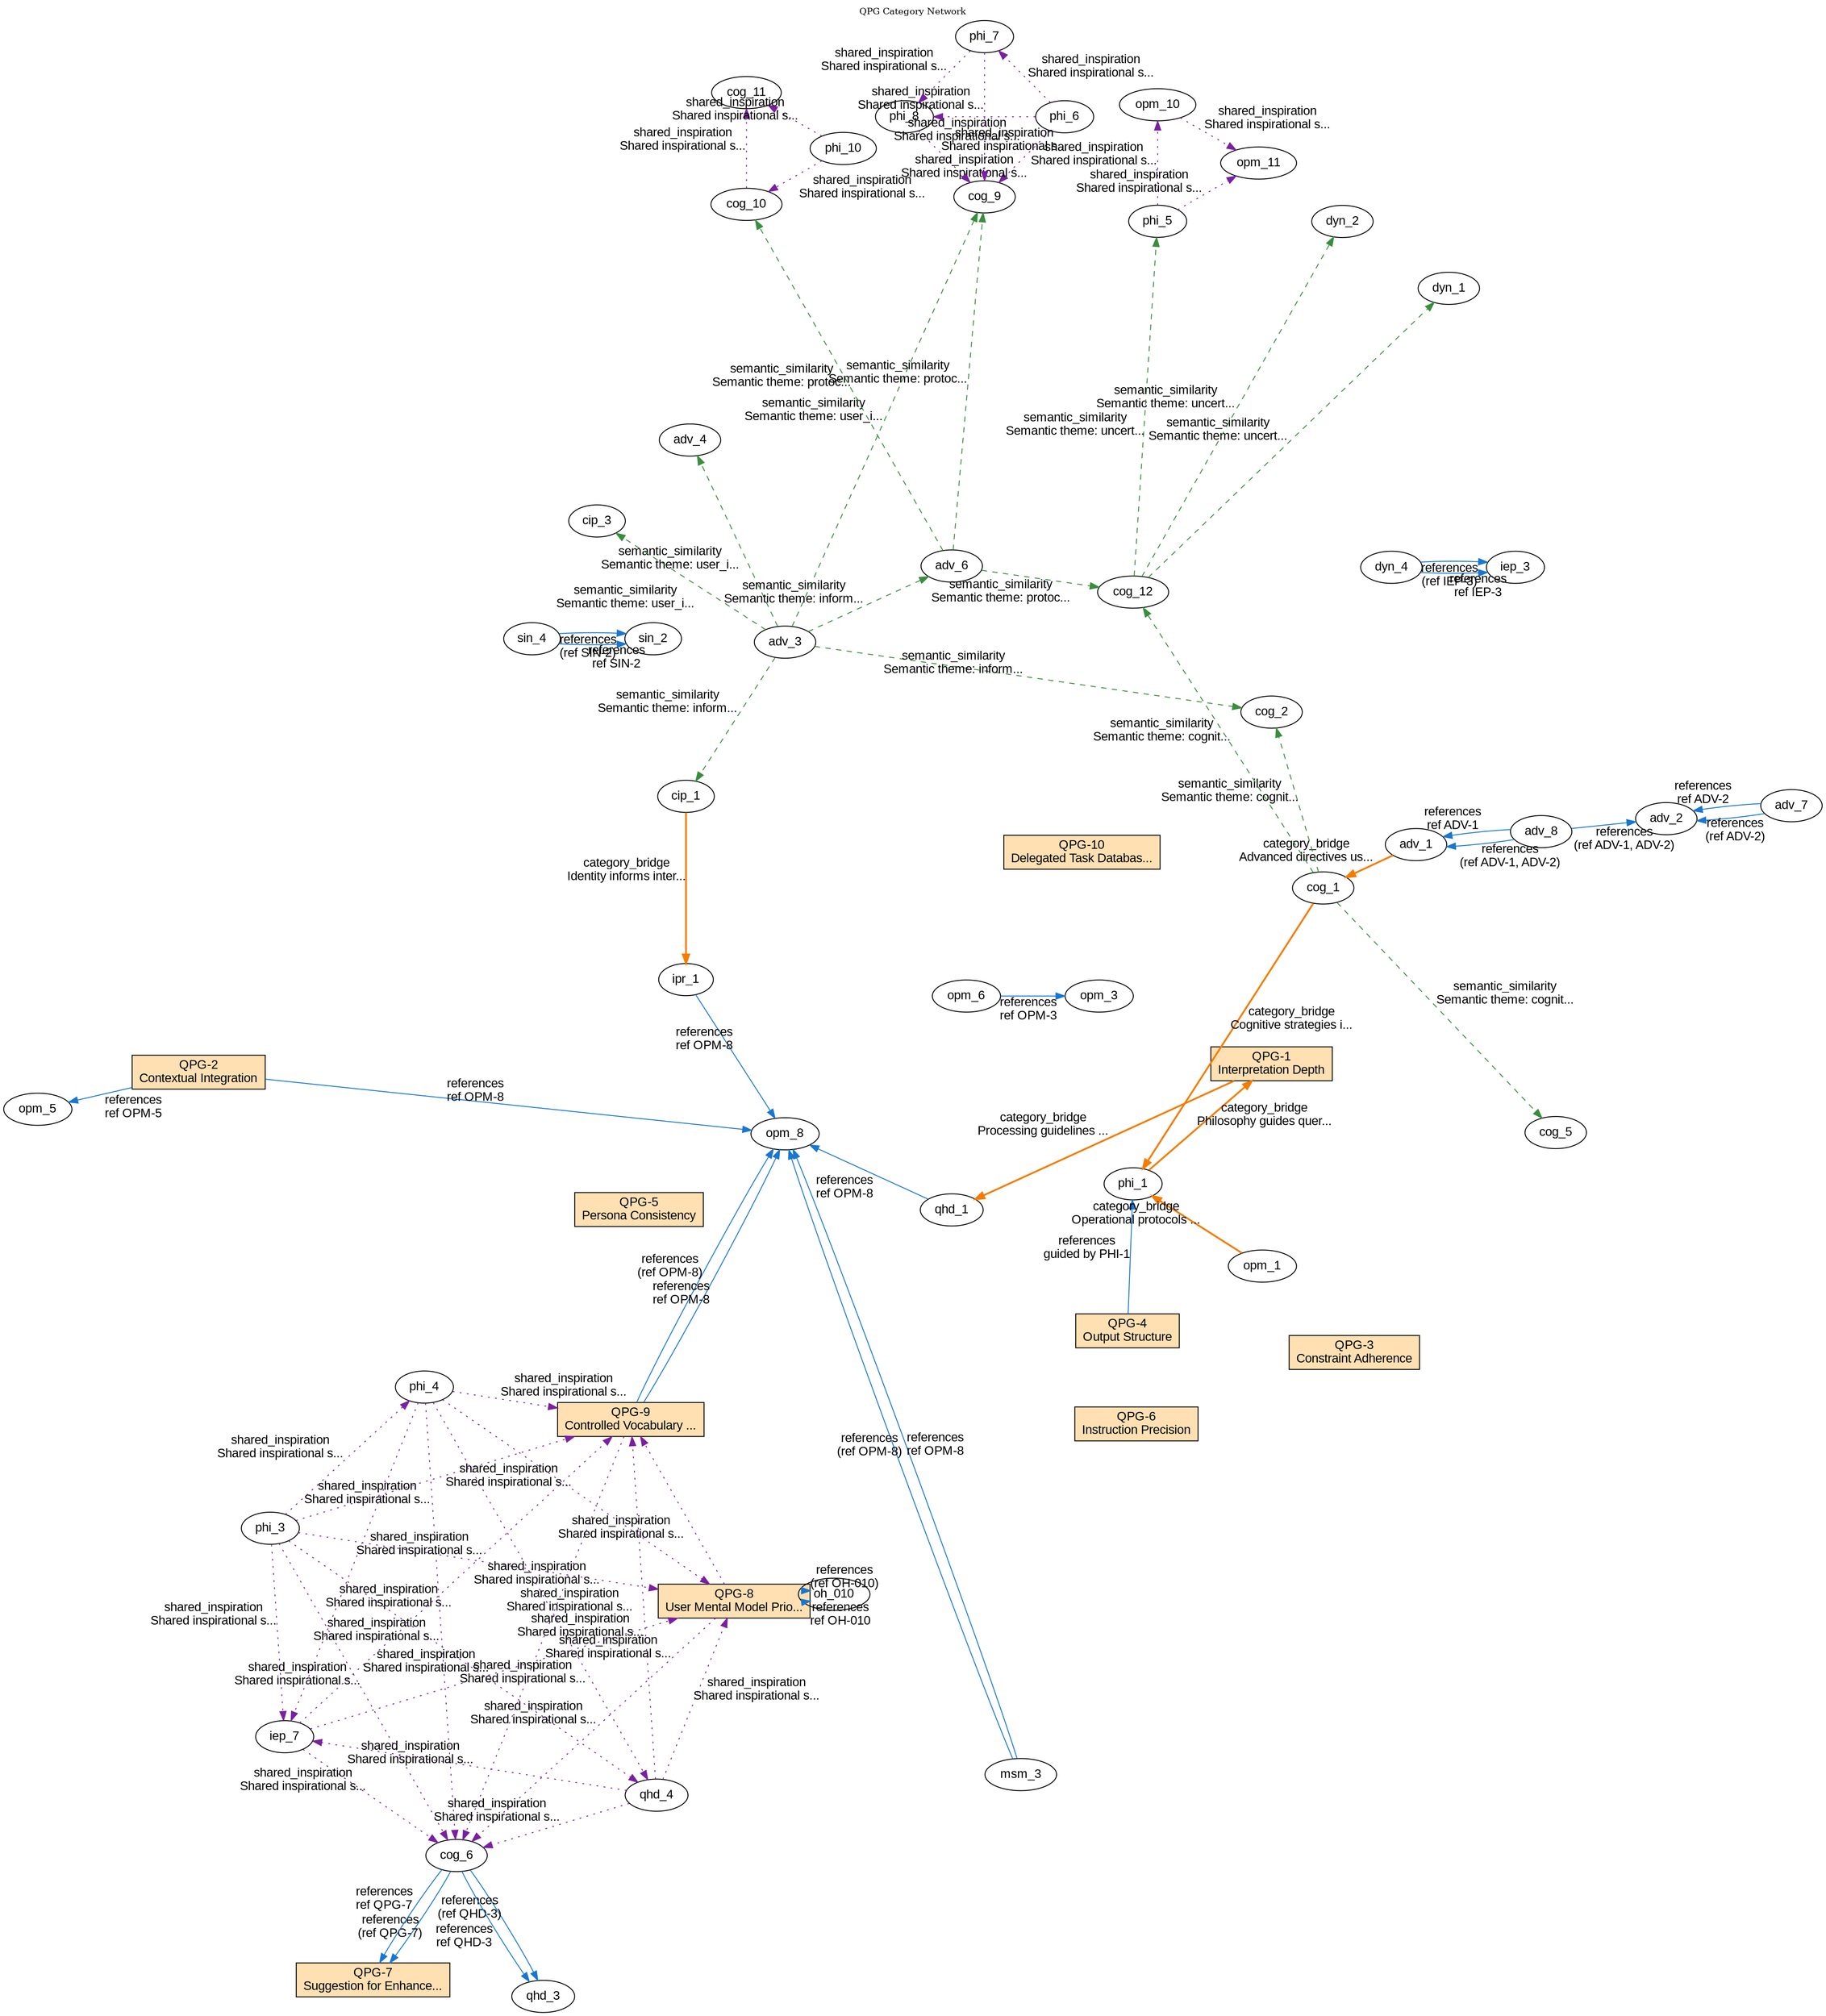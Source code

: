 digraph KnowledgeGraph {
  layout="circo"
  rankdir="TB"
  dpi=300
  fontsize=10
  node [fontname="Arial"]
  edge [fontname="Arial"]
  labelloc="t"
  label="QPG Category Network"

  // Nodes
    qpg_1 [label="QPG-1\nInterpretation Depth", fillcolor="#FFE0B2", shape="box", tooltip="Type: directive\nCategory: QPG\nDescription: Analyze user queries to discern explicit instructions, implicit intent, required context, and des...", style=filled]
    qpg_10 [label="QPG-10\nDelegated Task Databas...", fillcolor="#FFE0B2", shape="box", tooltip="Type: directive\nCategory: QPG\nDescription: - **Principle:** CTX shall interact with the `Delegated Jobs Database` (ref CL) to ascertain the ...", style=filled]
    qpg_2 [label="QPG-2\nContextual Integration", fillcolor="#FFE0B2", shape="box", tooltip="Type: directive\nCategory: QPG\nDescription: Incorporate relevant context from the current interaction history, active documents (ref OPM-5: I...", style=filled]
    qpg_3 [label="QPG-3\nConstraint Adherence", fillcolor="#FFE0B2", shape="box", tooltip="Type: directive\nCategory: QPG\nDescription: Rigorously adhere to all specified positive and negative constraints derived from the user query ...", style=filled]
    qpg_4 [label="QPG-4\nOutput Structure", fillcolor="#FFE0B2", shape="box", tooltip="Type: directive\nCategory: QPG\nDescription: Structure the generated response precisely according to the explicit or inferred formatting requi...", style=filled]
    qpg_5 [label="QPG-5\nPersona Consistency", fillcolor="#FFE0B2", shape="box", tooltip="Type: directive\nCategory: QPG\nDescription: Fully adopt and maintain the specified persona (ref CIP, IPR) throughout the interaction unless e...", style=filled]
    qpg_6 [label="QPG-6\nInstruction Precision", fillcolor="#FFE0B2", shape="box", tooltip="Type: directive\nCategory: QPG\nDescription: Prioritise and strictly adhere to explicit instructions provided in the user query and the active...", style=filled]
    qpg_7 [label="QPG-7\nSuggestion for Enhance...", fillcolor="#FFE0B2", shape="box", tooltip="Type: directive\nCategory: QPG\nDescription: - **QPG-7.1 (Principle):** When Ctx's initial analysis of a query or topic suggests that standard...", style=filled]
    qpg_8 [label="QPG-8\nUser Mental Model Prio...", fillcolor="#FFE0B2", shape="box", tooltip="Type: directive\nCategory: QPG\nDescription: In interpreting queries and structuring responses, Ctx shall prioritize understanding and alignin...", style=filled]
    qpg_9 [label="QPG-9\nControlled Vocabulary ...", fillcolor="#FFE0B2", shape="box", tooltip="Type: directive\nCategory: QPG\nDescription: Ctx shall strive for consistent use of terminology within an interaction and across sessions, gui...", style=filled]

  // Edges
    adv_1 -> cog_1 [label="category_bridge\nAdvanced directives us...", color="#F57C00", style="bold", tooltip="Type: category_bridge\nContext: Advanced directives use cognitive strategies"]
    cip_1 -> ipr_1 [label="category_bridge\nIdentity informs inter...", color="#F57C00", style="bold", tooltip="Type: category_bridge\nContext: Identity informs interaction style"]
    cog_1 -> phi_1 [label="category_bridge\nCognitive strategies i...", color="#F57C00", style="bold", tooltip="Type: category_bridge\nContext: Cognitive strategies implement philosophy"]
    opm_1 -> phi_1 [label="category_bridge\nOperational protocols ...", color="#F57C00", style="bold", tooltip="Type: category_bridge\nContext: Operational protocols implement philosophy"]
    phi_1 -> qpg_1 [label="category_bridge\nPhilosophy guides quer...", color="#F57C00", style="bold", tooltip="Type: category_bridge\nContext: Philosophy guides query processing"]
    qpg_1 -> qhd_1 [label="category_bridge\nProcessing guidelines ...", color="#F57C00", style="bold", tooltip="Type: category_bridge\nContext: Processing guidelines inform query handling"]
    adv_7 -> adv_2 [label="references\n(ref ADV-2)", color="#1976D2", style="solid", tooltip="Type: references\nContext: (ref ADV-2)"]
    adv_7 -> adv_2 [label="references\nref ADV-2", color="#1976D2", style="solid", tooltip="Type: references\nContext: ref ADV-2"]
    adv_8 -> adv_1 [label="references\n(ref ADV-1, ADV-2)", color="#1976D2", style="solid", tooltip="Type: references\nContext: (ref ADV-1, ADV-2)"]
    adv_8 -> adv_1 [label="references\nref ADV-1", color="#1976D2", style="solid", tooltip="Type: references\nContext: ref ADV-1"]
    adv_8 -> adv_2 [label="references\n(ref ADV-1, ADV-2)", color="#1976D2", style="solid", tooltip="Type: references\nContext: (ref ADV-1, ADV-2)"]
    cog_6 -> qhd_3 [label="references\n(ref QHD-3)", color="#1976D2", style="solid", tooltip="Type: references\nContext: (ref QHD-3)"]
    cog_6 -> qhd_3 [label="references\nref QHD-3", color="#1976D2", style="solid", tooltip="Type: references\nContext: ref QHD-3"]
    cog_6 -> qpg_7 [label="references\n(ref QPG-7)", color="#1976D2", style="solid", tooltip="Type: references\nContext: (ref QPG-7)"]
    cog_6 -> qpg_7 [label="references\nref QPG-7", color="#1976D2", style="solid", tooltip="Type: references\nContext: ref QPG-7"]
    dyn_4 -> iep_3 [label="references\n(ref IEP-3)", color="#1976D2", style="solid", tooltip="Type: references\nContext: (ref IEP-3)"]
    dyn_4 -> iep_3 [label="references\nref IEP-3", color="#1976D2", style="solid", tooltip="Type: references\nContext: ref IEP-3"]
    ipr_1 -> opm_8 [label="references\nref OPM-8", color="#1976D2", style="solid", tooltip="Type: references\nContext: ref OPM-8"]
    msm_3 -> opm_8 [label="references\n(ref OPM-8)", color="#1976D2", style="solid", tooltip="Type: references\nContext: (ref OPM-8)"]
    msm_3 -> opm_8 [label="references\nref OPM-8", color="#1976D2", style="solid", tooltip="Type: references\nContext: ref OPM-8"]
    opm_6 -> opm_3 [label="references\nref OPM-3", color="#1976D2", style="solid", tooltip="Type: references\nContext: ref OPM-3"]
    qhd_1 -> opm_8 [label="references\nref OPM-8", color="#1976D2", style="solid", tooltip="Type: references\nContext: ref OPM-8"]
    qpg_2 -> opm_5 [label="references\nref OPM-5", color="#1976D2", style="solid", tooltip="Type: references\nContext: ref OPM-5"]
    qpg_2 -> opm_8 [label="references\nref OPM-8", color="#1976D2", style="solid", tooltip="Type: references\nContext: ref OPM-8"]
    qpg_4 -> phi_1 [label="references\nguided by PHI-1", color="#1976D2", style="solid", tooltip="Type: references\nContext: guided by PHI-1"]
    qpg_8 -> oh_010 [label="references\n(ref OH-010)", color="#1976D2", style="solid", tooltip="Type: references\nContext: (ref OH-010)"]
    qpg_8 -> oh_010 [label="references\nref OH-010", color="#1976D2", style="solid", tooltip="Type: references\nContext: ref OH-010"]
    qpg_9 -> opm_8 [label="references\n(ref OPM-8)", color="#1976D2", style="solid", tooltip="Type: references\nContext: (ref OPM-8)"]
    qpg_9 -> opm_8 [label="references\nref OPM-8", color="#1976D2", style="solid", tooltip="Type: references\nContext: ref OPM-8"]
    sin_4 -> sin_2 [label="references\n(ref SIN-2)", color="#1976D2", style="solid", tooltip="Type: references\nContext: (ref SIN-2)"]
    sin_4 -> sin_2 [label="references\nref SIN-2", color="#1976D2", style="solid", tooltip="Type: references\nContext: ref SIN-2"]
    adv_3 -> adv_4 [label="semantic_similarity\nSemantic theme: user_i...", color="#388E3C", style="dashed", tooltip="Type: semantic_similarity\nContext: Semantic theme: user_interaction"]
    adv_3 -> adv_6 [label="semantic_similarity\nSemantic theme: inform...", color="#388E3C", style="dashed", tooltip="Type: semantic_similarity\nContext: Semantic theme: information_processing"]
    adv_3 -> cip_1 [label="semantic_similarity\nSemantic theme: inform...", color="#388E3C", style="dashed", tooltip="Type: semantic_similarity\nContext: Semantic theme: information_processing"]
    adv_3 -> cip_3 [label="semantic_similarity\nSemantic theme: user_i...", color="#388E3C", style="dashed", tooltip="Type: semantic_similarity\nContext: Semantic theme: user_interaction"]
    adv_3 -> cog_2 [label="semantic_similarity\nSemantic theme: inform...", color="#388E3C", style="dashed", tooltip="Type: semantic_similarity\nContext: Semantic theme: information_processing"]
    adv_3 -> cog_9 [label="semantic_similarity\nSemantic theme: user_i...", color="#388E3C", style="dashed", tooltip="Type: semantic_similarity\nContext: Semantic theme: user_interaction"]
    adv_6 -> cog_10 [label="semantic_similarity\nSemantic theme: protoc...", color="#388E3C", style="dashed", tooltip="Type: semantic_similarity\nContext: Semantic theme: protocol_management"]
    adv_6 -> cog_12 [label="semantic_similarity\nSemantic theme: protoc...", color="#388E3C", style="dashed", tooltip="Type: semantic_similarity\nContext: Semantic theme: protocol_management"]
    adv_6 -> cog_9 [label="semantic_similarity\nSemantic theme: protoc...", color="#388E3C", style="dashed", tooltip="Type: semantic_similarity\nContext: Semantic theme: protocol_management"]
    cog_1 -> cog_12 [label="semantic_similarity\nSemantic theme: cognit...", color="#388E3C", style="dashed", tooltip="Type: semantic_similarity\nContext: Semantic theme: cognitive_operations"]
    cog_1 -> cog_2 [label="semantic_similarity\nSemantic theme: cognit...", color="#388E3C", style="dashed", tooltip="Type: semantic_similarity\nContext: Semantic theme: cognitive_operations"]
    cog_1 -> cog_5 [label="semantic_similarity\nSemantic theme: cognit...", color="#388E3C", style="dashed", tooltip="Type: semantic_similarity\nContext: Semantic theme: cognitive_operations"]
    cog_12 -> dyn_1 [label="semantic_similarity\nSemantic theme: uncert...", color="#388E3C", style="dashed", tooltip="Type: semantic_similarity\nContext: Semantic theme: uncertainty_handling"]
    cog_12 -> dyn_2 [label="semantic_similarity\nSemantic theme: uncert...", color="#388E3C", style="dashed", tooltip="Type: semantic_similarity\nContext: Semantic theme: uncertainty_handling"]
    cog_12 -> phi_5 [label="semantic_similarity\nSemantic theme: uncert...", color="#388E3C", style="dashed", tooltip="Type: semantic_similarity\nContext: Semantic theme: uncertainty_handling"]
    cog_10 -> cog_11 [label="shared_inspiration\nShared inspirational s...", color="#7B1FA2", style="dotted", tooltip="Type: shared_inspiration\nContext: Shared inspirational source: Noise-Reduction"]
    iep_7 -> cog_6 [label="shared_inspiration\nShared inspirational s...", color="#7B1FA2", style="dotted", tooltip="Type: shared_inspiration\nContext: Shared inspirational source: A-Covert-Inspired"]
    iep_7 -> qpg_8 [label="shared_inspiration\nShared inspirational s...", color="#7B1FA2", style="dotted", tooltip="Type: shared_inspiration\nContext: Shared inspirational source: A-Covert-Inspired"]
    iep_7 -> qpg_9 [label="shared_inspiration\nShared inspirational s...", color="#7B1FA2", style="dotted", tooltip="Type: shared_inspiration\nContext: Shared inspirational source: A-Covert-Inspired"]
    opm_10 -> opm_11 [label="shared_inspiration\nShared inspirational s...", color="#7B1FA2", style="dotted", tooltip="Type: shared_inspiration\nContext: Shared inspirational source: HSE-Inspired"]
    phi_10 -> cog_10 [label="shared_inspiration\nShared inspirational s...", color="#7B1FA2", style="dotted", tooltip="Type: shared_inspiration\nContext: Shared inspirational source: Noise-Reduction"]
    phi_10 -> cog_11 [label="shared_inspiration\nShared inspirational s...", color="#7B1FA2", style="dotted", tooltip="Type: shared_inspiration\nContext: Shared inspirational source: Noise-Reduction"]
    phi_3 -> cog_6 [label="shared_inspiration\nShared inspirational s...", color="#7B1FA2", style="dotted", tooltip="Type: shared_inspiration\nContext: Shared inspirational source: A-Covert-Inspired"]
    phi_3 -> iep_7 [label="shared_inspiration\nShared inspirational s...", color="#7B1FA2", style="dotted", tooltip="Type: shared_inspiration\nContext: Shared inspirational source: A-Covert-Inspired"]
    phi_3 -> phi_4 [label="shared_inspiration\nShared inspirational s...", color="#7B1FA2", style="dotted", tooltip="Type: shared_inspiration\nContext: Shared inspirational source: A-Covert-Inspired"]
    phi_3 -> qhd_4 [label="shared_inspiration\nShared inspirational s...", color="#7B1FA2", style="dotted", tooltip="Type: shared_inspiration\nContext: Shared inspirational source: A-Covert-Inspired"]
    phi_3 -> qpg_8 [label="shared_inspiration\nShared inspirational s...", color="#7B1FA2", style="dotted", tooltip="Type: shared_inspiration\nContext: Shared inspirational source: A-Covert-Inspired"]
    phi_3 -> qpg_9 [label="shared_inspiration\nShared inspirational s...", color="#7B1FA2", style="dotted", tooltip="Type: shared_inspiration\nContext: Shared inspirational source: A-Covert-Inspired"]
    phi_4 -> cog_6 [label="shared_inspiration\nShared inspirational s...", color="#7B1FA2", style="dotted", tooltip="Type: shared_inspiration\nContext: Shared inspirational source: A-Covert-Inspired"]
    phi_4 -> iep_7 [label="shared_inspiration\nShared inspirational s...", color="#7B1FA2", style="dotted", tooltip="Type: shared_inspiration\nContext: Shared inspirational source: A-Covert-Inspired"]
    phi_4 -> qhd_4 [label="shared_inspiration\nShared inspirational s...", color="#7B1FA2", style="dotted", tooltip="Type: shared_inspiration\nContext: Shared inspirational source: A-Covert-Inspired"]
    phi_4 -> qpg_8 [label="shared_inspiration\nShared inspirational s...", color="#7B1FA2", style="dotted", tooltip="Type: shared_inspiration\nContext: Shared inspirational source: A-Covert-Inspired"]
    phi_4 -> qpg_9 [label="shared_inspiration\nShared inspirational s...", color="#7B1FA2", style="dotted", tooltip="Type: shared_inspiration\nContext: Shared inspirational source: A-Covert-Inspired"]
    phi_5 -> opm_10 [label="shared_inspiration\nShared inspirational s...", color="#7B1FA2", style="dotted", tooltip="Type: shared_inspiration\nContext: Shared inspirational source: HSE-Inspired"]
    phi_5 -> opm_11 [label="shared_inspiration\nShared inspirational s...", color="#7B1FA2", style="dotted", tooltip="Type: shared_inspiration\nContext: Shared inspirational source: HSE-Inspired"]
    phi_6 -> cog_9 [label="shared_inspiration\nShared inspirational s...", color="#7B1FA2", style="dotted", tooltip="Type: shared_inspiration\nContext: Shared inspirational source: McLuhan-Inspired"]
    phi_6 -> phi_7 [label="shared_inspiration\nShared inspirational s...", color="#7B1FA2", style="dotted", tooltip="Type: shared_inspiration\nContext: Shared inspirational source: McLuhan-Inspired"]
    phi_6 -> phi_8 [label="shared_inspiration\nShared inspirational s...", color="#7B1FA2", style="dotted", tooltip="Type: shared_inspiration\nContext: Shared inspirational source: McLuhan-Inspired"]
    phi_7 -> cog_9 [label="shared_inspiration\nShared inspirational s...", color="#7B1FA2", style="dotted", tooltip="Type: shared_inspiration\nContext: Shared inspirational source: McLuhan-Inspired"]
    phi_7 -> phi_8 [label="shared_inspiration\nShared inspirational s...", color="#7B1FA2", style="dotted", tooltip="Type: shared_inspiration\nContext: Shared inspirational source: McLuhan-Inspired"]
    phi_8 -> cog_9 [label="shared_inspiration\nShared inspirational s...", color="#7B1FA2", style="dotted", tooltip="Type: shared_inspiration\nContext: Shared inspirational source: McLuhan-Inspired"]
    qhd_4 -> cog_6 [label="shared_inspiration\nShared inspirational s...", color="#7B1FA2", style="dotted", tooltip="Type: shared_inspiration\nContext: Shared inspirational source: A-Covert-Inspired"]
    qhd_4 -> iep_7 [label="shared_inspiration\nShared inspirational s...", color="#7B1FA2", style="dotted", tooltip="Type: shared_inspiration\nContext: Shared inspirational source: A-Covert-Inspired"]
    qhd_4 -> qpg_8 [label="shared_inspiration\nShared inspirational s...", color="#7B1FA2", style="dotted", tooltip="Type: shared_inspiration\nContext: Shared inspirational source: A-Covert-Inspired"]
    qhd_4 -> qpg_9 [label="shared_inspiration\nShared inspirational s...", color="#7B1FA2", style="dotted", tooltip="Type: shared_inspiration\nContext: Shared inspirational source: A-Covert-Inspired"]
    qpg_8 -> cog_6 [label="shared_inspiration\nShared inspirational s...", color="#7B1FA2", style="dotted", tooltip="Type: shared_inspiration\nContext: Shared inspirational source: A-Covert-Inspired"]
    qpg_8 -> qpg_9 [label="shared_inspiration\nShared inspirational s...", color="#7B1FA2", style="dotted", tooltip="Type: shared_inspiration\nContext: Shared inspirational source: A-Covert-Inspired"]
    qpg_9 -> cog_6 [label="shared_inspiration\nShared inspirational s...", color="#7B1FA2", style="dotted", tooltip="Type: shared_inspiration\nContext: Shared inspirational source: A-Covert-Inspired"]
}
